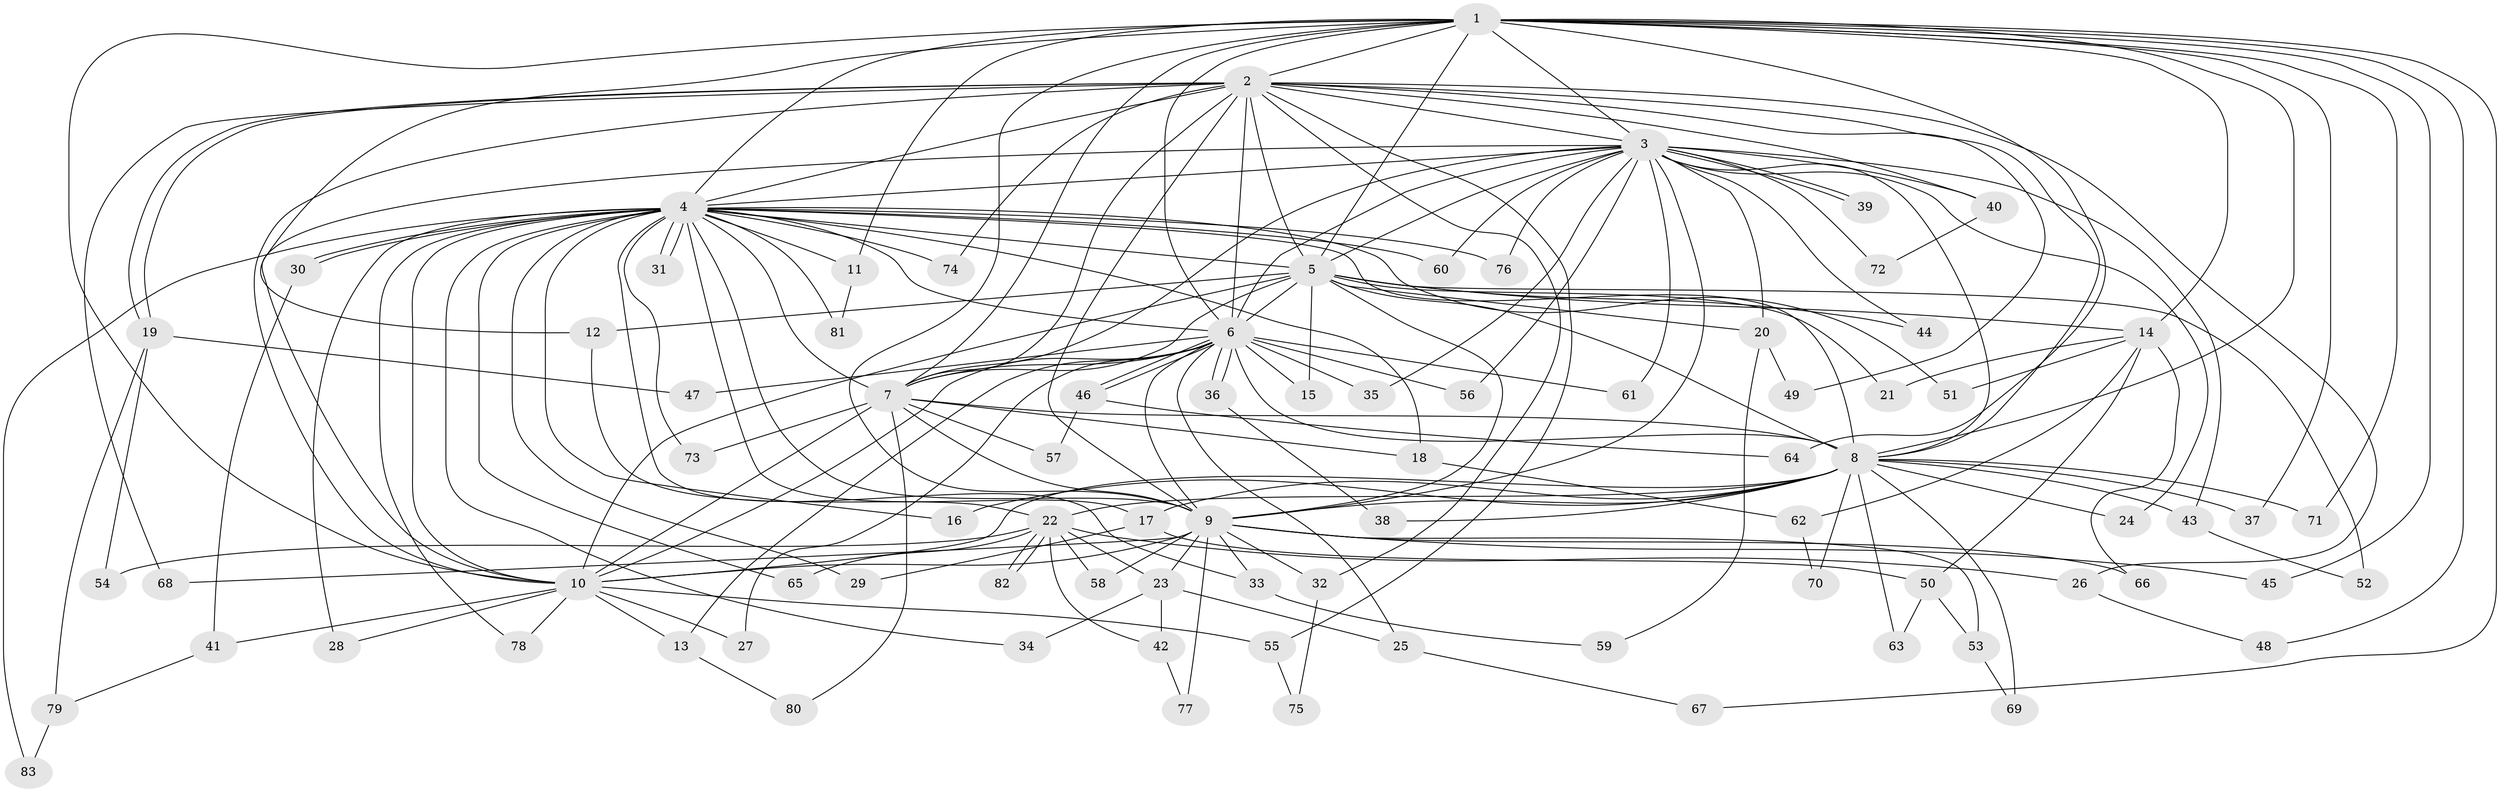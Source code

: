 // coarse degree distribution, {26: 0.01694915254237288, 15: 0.01694915254237288, 29: 0.01694915254237288, 13: 0.03389830508474576, 18: 0.01694915254237288, 17: 0.03389830508474576, 2: 0.5423728813559322, 3: 0.1694915254237288, 6: 0.01694915254237288, 4: 0.05084745762711865, 5: 0.03389830508474576, 10: 0.01694915254237288, 1: 0.03389830508474576}
// Generated by graph-tools (version 1.1) at 2025/23/03/03/25 07:23:44]
// undirected, 83 vertices, 191 edges
graph export_dot {
graph [start="1"]
  node [color=gray90,style=filled];
  1;
  2;
  3;
  4;
  5;
  6;
  7;
  8;
  9;
  10;
  11;
  12;
  13;
  14;
  15;
  16;
  17;
  18;
  19;
  20;
  21;
  22;
  23;
  24;
  25;
  26;
  27;
  28;
  29;
  30;
  31;
  32;
  33;
  34;
  35;
  36;
  37;
  38;
  39;
  40;
  41;
  42;
  43;
  44;
  45;
  46;
  47;
  48;
  49;
  50;
  51;
  52;
  53;
  54;
  55;
  56;
  57;
  58;
  59;
  60;
  61;
  62;
  63;
  64;
  65;
  66;
  67;
  68;
  69;
  70;
  71;
  72;
  73;
  74;
  75;
  76;
  77;
  78;
  79;
  80;
  81;
  82;
  83;
  1 -- 2;
  1 -- 3;
  1 -- 4;
  1 -- 5;
  1 -- 6;
  1 -- 7;
  1 -- 8;
  1 -- 9;
  1 -- 10;
  1 -- 11;
  1 -- 12;
  1 -- 14;
  1 -- 37;
  1 -- 45;
  1 -- 48;
  1 -- 64;
  1 -- 67;
  1 -- 71;
  2 -- 3;
  2 -- 4;
  2 -- 5;
  2 -- 6;
  2 -- 7;
  2 -- 8;
  2 -- 9;
  2 -- 10;
  2 -- 19;
  2 -- 19;
  2 -- 26;
  2 -- 32;
  2 -- 40;
  2 -- 49;
  2 -- 55;
  2 -- 68;
  2 -- 74;
  3 -- 4;
  3 -- 5;
  3 -- 6;
  3 -- 7;
  3 -- 8;
  3 -- 9;
  3 -- 10;
  3 -- 20;
  3 -- 24;
  3 -- 35;
  3 -- 39;
  3 -- 39;
  3 -- 40;
  3 -- 43;
  3 -- 44;
  3 -- 56;
  3 -- 60;
  3 -- 61;
  3 -- 72;
  3 -- 76;
  4 -- 5;
  4 -- 6;
  4 -- 7;
  4 -- 8;
  4 -- 9;
  4 -- 10;
  4 -- 11;
  4 -- 16;
  4 -- 17;
  4 -- 18;
  4 -- 28;
  4 -- 29;
  4 -- 30;
  4 -- 30;
  4 -- 31;
  4 -- 31;
  4 -- 33;
  4 -- 34;
  4 -- 51;
  4 -- 60;
  4 -- 65;
  4 -- 73;
  4 -- 74;
  4 -- 76;
  4 -- 78;
  4 -- 81;
  4 -- 83;
  5 -- 6;
  5 -- 7;
  5 -- 8;
  5 -- 9;
  5 -- 10;
  5 -- 12;
  5 -- 14;
  5 -- 15;
  5 -- 20;
  5 -- 21;
  5 -- 44;
  5 -- 52;
  6 -- 7;
  6 -- 8;
  6 -- 9;
  6 -- 10;
  6 -- 13;
  6 -- 15;
  6 -- 25;
  6 -- 27;
  6 -- 35;
  6 -- 36;
  6 -- 36;
  6 -- 46;
  6 -- 46;
  6 -- 47;
  6 -- 56;
  6 -- 61;
  7 -- 8;
  7 -- 9;
  7 -- 10;
  7 -- 18;
  7 -- 57;
  7 -- 73;
  7 -- 80;
  8 -- 9;
  8 -- 10;
  8 -- 16;
  8 -- 17;
  8 -- 22;
  8 -- 24;
  8 -- 37;
  8 -- 38;
  8 -- 43;
  8 -- 63;
  8 -- 69;
  8 -- 70;
  8 -- 71;
  9 -- 10;
  9 -- 23;
  9 -- 32;
  9 -- 33;
  9 -- 45;
  9 -- 53;
  9 -- 58;
  9 -- 66;
  9 -- 68;
  9 -- 77;
  10 -- 13;
  10 -- 27;
  10 -- 28;
  10 -- 41;
  10 -- 55;
  10 -- 78;
  11 -- 81;
  12 -- 22;
  13 -- 80;
  14 -- 21;
  14 -- 50;
  14 -- 51;
  14 -- 62;
  14 -- 66;
  17 -- 29;
  17 -- 50;
  18 -- 62;
  19 -- 47;
  19 -- 54;
  19 -- 79;
  20 -- 49;
  20 -- 59;
  22 -- 23;
  22 -- 26;
  22 -- 42;
  22 -- 54;
  22 -- 58;
  22 -- 65;
  22 -- 82;
  22 -- 82;
  23 -- 25;
  23 -- 34;
  23 -- 42;
  25 -- 67;
  26 -- 48;
  30 -- 41;
  32 -- 75;
  33 -- 59;
  36 -- 38;
  40 -- 72;
  41 -- 79;
  42 -- 77;
  43 -- 52;
  46 -- 57;
  46 -- 64;
  50 -- 53;
  50 -- 63;
  53 -- 69;
  55 -- 75;
  62 -- 70;
  79 -- 83;
}
